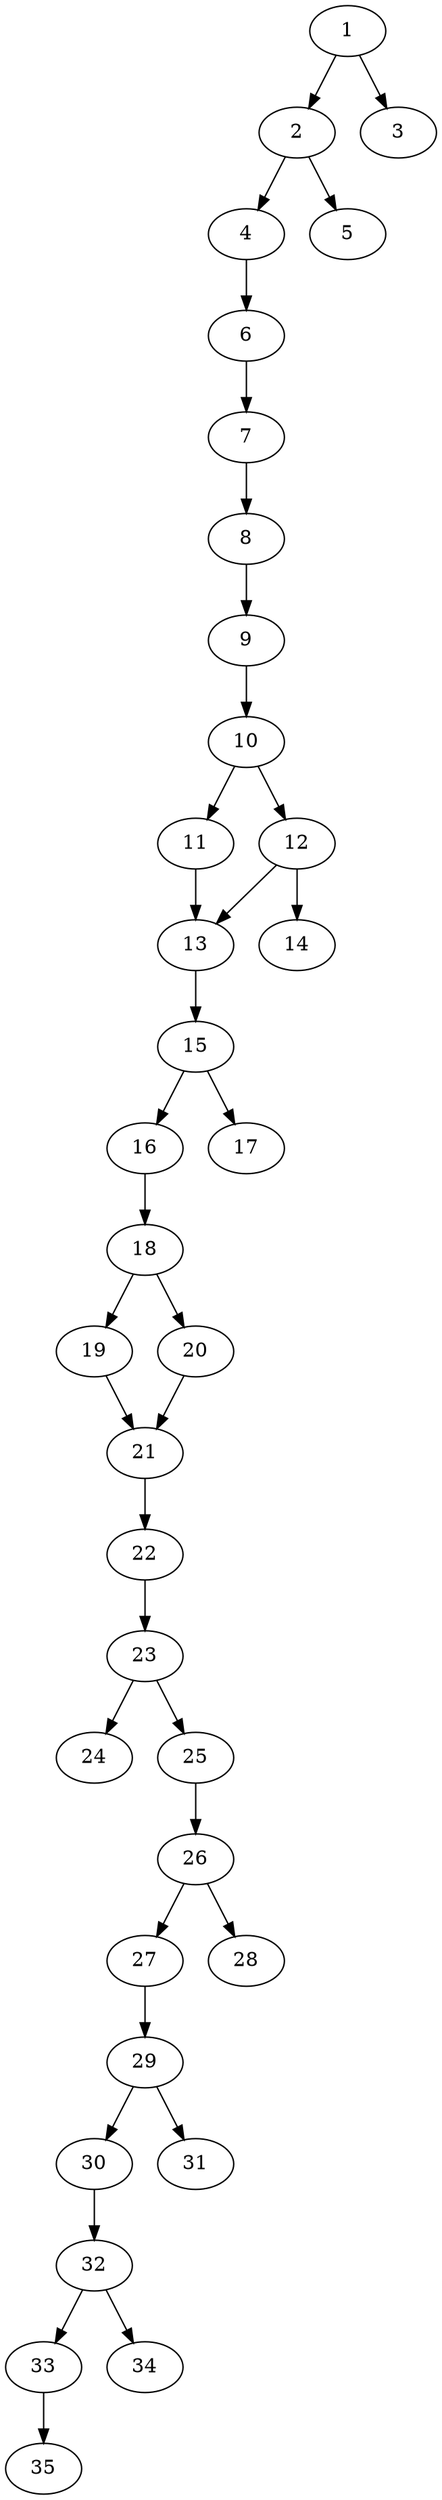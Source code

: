 // DAG automatically generated by daggen at Thu Oct  3 14:05:37 2019
// ./daggen --dot -n 35 --ccr 0.5 --fat 0.3 --regular 0.5 --density 0.6 --mindata 5242880 --maxdata 52428800 
digraph G {
  1 [size="88897536", alpha="0.15", expect_size="44448768"] 
  1 -> 2 [size ="44448768"]
  1 -> 3 [size ="44448768"]
  2 [size="97249280", alpha="0.14", expect_size="48624640"] 
  2 -> 4 [size ="48624640"]
  2 -> 5 [size ="48624640"]
  3 [size="29769728", alpha="0.04", expect_size="14884864"] 
  4 [size="55717888", alpha="0.09", expect_size="27858944"] 
  4 -> 6 [size ="27858944"]
  5 [size="72486912", alpha="0.06", expect_size="36243456"] 
  6 [size="37910528", alpha="0.01", expect_size="18955264"] 
  6 -> 7 [size ="18955264"]
  7 [size="68167680", alpha="0.05", expect_size="34083840"] 
  7 -> 8 [size ="34083840"]
  8 [size="94179328", alpha="0.04", expect_size="47089664"] 
  8 -> 9 [size ="47089664"]
  9 [size="25780224", alpha="0.06", expect_size="12890112"] 
  9 -> 10 [size ="12890112"]
  10 [size="20424704", alpha="0.06", expect_size="10212352"] 
  10 -> 11 [size ="10212352"]
  10 -> 12 [size ="10212352"]
  11 [size="27129856", alpha="0.05", expect_size="13564928"] 
  11 -> 13 [size ="13564928"]
  12 [size="98738176", alpha="0.18", expect_size="49369088"] 
  12 -> 13 [size ="49369088"]
  12 -> 14 [size ="49369088"]
  13 [size="69873664", alpha="0.05", expect_size="34936832"] 
  13 -> 15 [size ="34936832"]
  14 [size="88432640", alpha="0.13", expect_size="44216320"] 
  15 [size="35985408", alpha="0.06", expect_size="17992704"] 
  15 -> 16 [size ="17992704"]
  15 -> 17 [size ="17992704"]
  16 [size="62507008", alpha="0.07", expect_size="31253504"] 
  16 -> 18 [size ="31253504"]
  17 [size="67577856", alpha="0.08", expect_size="33788928"] 
  18 [size="91772928", alpha="0.14", expect_size="45886464"] 
  18 -> 19 [size ="45886464"]
  18 -> 20 [size ="45886464"]
  19 [size="17381376", alpha="0.17", expect_size="8690688"] 
  19 -> 21 [size ="8690688"]
  20 [size="47339520", alpha="0.01", expect_size="23669760"] 
  20 -> 21 [size ="23669760"]
  21 [size="73957376", alpha="0.02", expect_size="36978688"] 
  21 -> 22 [size ="36978688"]
  22 [size="95365120", alpha="0.01", expect_size="47682560"] 
  22 -> 23 [size ="47682560"]
  23 [size="84049920", alpha="0.04", expect_size="42024960"] 
  23 -> 24 [size ="42024960"]
  23 -> 25 [size ="42024960"]
  24 [size="11923456", alpha="0.17", expect_size="5961728"] 
  25 [size="72990720", alpha="0.03", expect_size="36495360"] 
  25 -> 26 [size ="36495360"]
  26 [size="103354368", alpha="0.15", expect_size="51677184"] 
  26 -> 27 [size ="51677184"]
  26 -> 28 [size ="51677184"]
  27 [size="43317248", alpha="0.19", expect_size="21658624"] 
  27 -> 29 [size ="21658624"]
  28 [size="79695872", alpha="0.01", expect_size="39847936"] 
  29 [size="50122752", alpha="0.06", expect_size="25061376"] 
  29 -> 30 [size ="25061376"]
  29 -> 31 [size ="25061376"]
  30 [size="34519040", alpha="0.13", expect_size="17259520"] 
  30 -> 32 [size ="17259520"]
  31 [size="38694912", alpha="0.04", expect_size="19347456"] 
  32 [size="46688256", alpha="0.13", expect_size="23344128"] 
  32 -> 33 [size ="23344128"]
  32 -> 34 [size ="23344128"]
  33 [size="50896896", alpha="0.15", expect_size="25448448"] 
  33 -> 35 [size ="25448448"]
  34 [size="70602752", alpha="0.13", expect_size="35301376"] 
  35 [size="56670208", alpha="0.17", expect_size="28335104"] 
}
